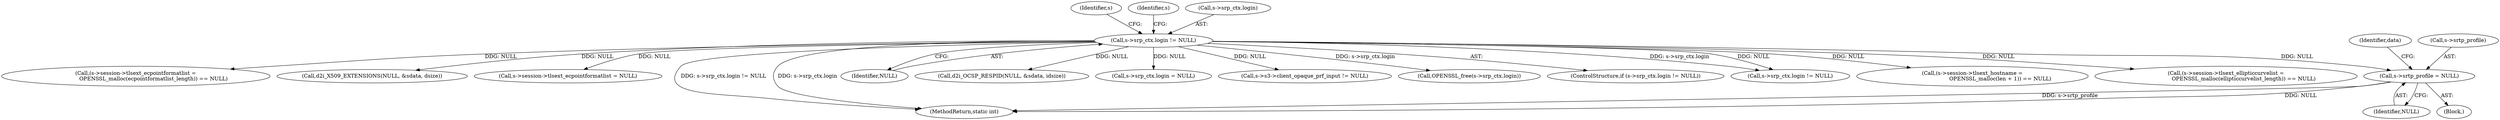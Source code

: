 digraph "0_openssl_a004e72b95835136d3f1ea90517f706c24c03da7_3@pointer" {
"1000266" [label="(Call,s->srtp_profile = NULL)"];
"1000245" [label="(Call,s->srp_ctx.login != NULL)"];
"1000121" [label="(Block,)"];
"1000414" [label="(Call,(s->session->tlsext_hostname =\n                                 OPENSSL_malloc(len + 1)) == NULL)"];
"1000792" [label="(Call,(s->session->tlsext_ellipticcurvelist =\n                     OPENSSL_malloc(ellipticcurvelist_length)) == NULL)"];
"1000664" [label="(Call,(s->session->tlsext_ecpointformatlist =\n                     OPENSSL_malloc(ecpointformatlist_length)) == NULL)"];
"1001223" [label="(Call,d2i_X509_EXTENSIONS(NULL, &sdata, dsize))"];
"1000649" [label="(Call,s->session->tlsext_ecpointformatlist = NULL)"];
"1000270" [label="(Identifier,NULL)"];
"1001399" [label="(MethodReturn,static int)"];
"1000268" [label="(Identifier,s)"];
"1000251" [label="(Identifier,NULL)"];
"1000245" [label="(Call,s->srp_ctx.login != NULL)"];
"1001131" [label="(Call,d2i_OCSP_RESPID(NULL, &sdata, idsize))"];
"1000266" [label="(Call,s->srtp_profile = NULL)"];
"1000259" [label="(Call,s->srp_ctx.login = NULL)"];
"1000907" [label="(Call,s->s3->client_opaque_prf_input != NULL)"];
"1000253" [label="(Call,OPENSSL_free(s->srp_ctx.login))"];
"1000273" [label="(Identifier,data)"];
"1000256" [label="(Identifier,s)"];
"1000244" [label="(ControlStructure,if (s->srp_ctx.login != NULL))"];
"1000267" [label="(Call,s->srtp_profile)"];
"1000246" [label="(Call,s->srp_ctx.login)"];
"1000549" [label="(Call,s->srp_ctx.login != NULL)"];
"1000266" -> "1000121"  [label="AST: "];
"1000266" -> "1000270"  [label="CFG: "];
"1000267" -> "1000266"  [label="AST: "];
"1000270" -> "1000266"  [label="AST: "];
"1000273" -> "1000266"  [label="CFG: "];
"1000266" -> "1001399"  [label="DDG: s->srtp_profile"];
"1000266" -> "1001399"  [label="DDG: NULL"];
"1000245" -> "1000266"  [label="DDG: NULL"];
"1000245" -> "1000244"  [label="AST: "];
"1000245" -> "1000251"  [label="CFG: "];
"1000246" -> "1000245"  [label="AST: "];
"1000251" -> "1000245"  [label="AST: "];
"1000256" -> "1000245"  [label="CFG: "];
"1000268" -> "1000245"  [label="CFG: "];
"1000245" -> "1001399"  [label="DDG: s->srp_ctx.login != NULL"];
"1000245" -> "1001399"  [label="DDG: s->srp_ctx.login"];
"1000245" -> "1000253"  [label="DDG: s->srp_ctx.login"];
"1000245" -> "1000259"  [label="DDG: NULL"];
"1000245" -> "1000414"  [label="DDG: NULL"];
"1000245" -> "1000549"  [label="DDG: s->srp_ctx.login"];
"1000245" -> "1000549"  [label="DDG: NULL"];
"1000245" -> "1000649"  [label="DDG: NULL"];
"1000245" -> "1000664"  [label="DDG: NULL"];
"1000245" -> "1000792"  [label="DDG: NULL"];
"1000245" -> "1000907"  [label="DDG: NULL"];
"1000245" -> "1001131"  [label="DDG: NULL"];
"1000245" -> "1001223"  [label="DDG: NULL"];
}
